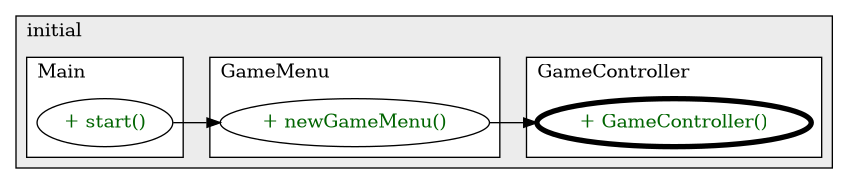 @startuml

/' diagram meta data start
config=CallConfiguration;
{
  "rootMethod": "asteroid_app.initial.GameController#GameController(Pane,Scene)",
  "projectClassification": {
    "searchMode": "OpenProject", // OpenProject, AllProjects
    "includedProjects": "",
    "pathEndKeywords": "*.impl",
    "isClientPath": "",
    "isClientName": "",
    "isTestPath": "",
    "isTestName": "",
    "isMappingPath": "",
    "isMappingName": "",
    "isDataAccessPath": "",
    "isDataAccessName": "",
    "isDataStructurePath": "",
    "isDataStructureName": "",
    "isInterfaceStructuresPath": "",
    "isInterfaceStructuresName": "",
    "isEntryPointPath": "",
    "isEntryPointName": "",
    "treatFinalFieldsAsMandatory": false
  },
  "graphRestriction": {
    "classPackageExcludeFilter": "",
    "classPackageIncludeFilter": "",
    "classNameExcludeFilter": "",
    "classNameIncludeFilter": "",
    "methodNameExcludeFilter": "",
    "methodNameIncludeFilter": "",
    "removeByInheritance": "", // inheritance/annotation based filtering is done in a second step
    "removeByAnnotation": "",
    "removeByClassPackage": "", // cleanup the graph after inheritance/annotation based filtering is done
    "removeByClassName": "",
    "cutMappings": false,
    "cutEnum": true,
    "cutTests": true,
    "cutClient": true,
    "cutDataAccess": true,
    "cutInterfaceStructures": true,
    "cutDataStructures": true,
    "cutGetterAndSetter": true,
    "cutConstructors": true
  },
  "graphTraversal": {
    "forwardDepth": 3,
    "backwardDepth": 3,
    "classPackageExcludeFilter": "",
    "classPackageIncludeFilter": "",
    "classNameExcludeFilter": "",
    "classNameIncludeFilter": "",
    "methodNameExcludeFilter": "",
    "methodNameIncludeFilter": "",
    "hideMappings": false,
    "hideDataStructures": false,
    "hidePrivateMethods": true,
    "hideInterfaceCalls": true, // indirection: implementation -> interface (is hidden) -> implementation
    "onlyShowApplicationEntryPoints": false, // root node is included
    "useMethodCallsForStructureDiagram": "ForwardOnly" // ForwardOnly, BothDirections, No
  },
  "details": {
    "aggregation": "GroupByClass", // ByClass, GroupByClass, None
    "showMethodParametersTypes": false,
    "showMethodParametersNames": false,
    "showMethodReturnType": false,
    "showPackageLevels": 2,
    "showCallOrder": false,
    "edgeMode": "MethodsOnly", // TypesOnly, MethodsOnly, TypesAndMethods, MethodsAndDirectTypeUsage
    "showDetailedClassStructure": false
  },
  "rootClass": "asteroid_app.initial.GameController",
  "extensionCallbackMethod": "" // qualified.class.name#methodName - signature: public static String method(String)
}
diagram meta data end '/



digraph g {
    rankdir="LR"
    splines=polyline
    

'nodes 
subgraph cluster_1948342084 { 
   	label=initial
	labeljust=l
	fillcolor="#ececec"
	style=filled
   
   subgraph cluster_1208265004 { 
   	label=GameMenu
	labeljust=l
	fillcolor=white
	style=filled
   
   GameMenu1735842547XXXnewGameMenu0[
	label="+ newGameMenu()"
	style=filled
	fillcolor=white
	tooltip="GameMenu

null"
	fontcolor=darkgreen
];
} 

subgraph cluster_1947711476 { 
   	label=Main
	labeljust=l
	fillcolor=white
	style=filled
   
   Main1735842547XXXstart80204510[
	label="+ start()"
	style=filled
	fillcolor=white
	tooltip="Main

null"
	fontcolor=darkgreen
];
} 

subgraph cluster_494086569 { 
   	label=GameController
	labeljust=l
	fillcolor=white
	style=filled
   
   GameController1735842547XXXGameController460819184[
	label="+ GameController()"
	style=filled
	fillcolor=white
	tooltip="GameController

null"
	penwidth=4
	fontcolor=darkgreen
];
} 
} 

'edges    
GameMenu1735842547XXXnewGameMenu0 -> GameController1735842547XXXGameController460819184;
Main1735842547XXXstart80204510 -> GameMenu1735842547XXXnewGameMenu0;
    
}
@enduml